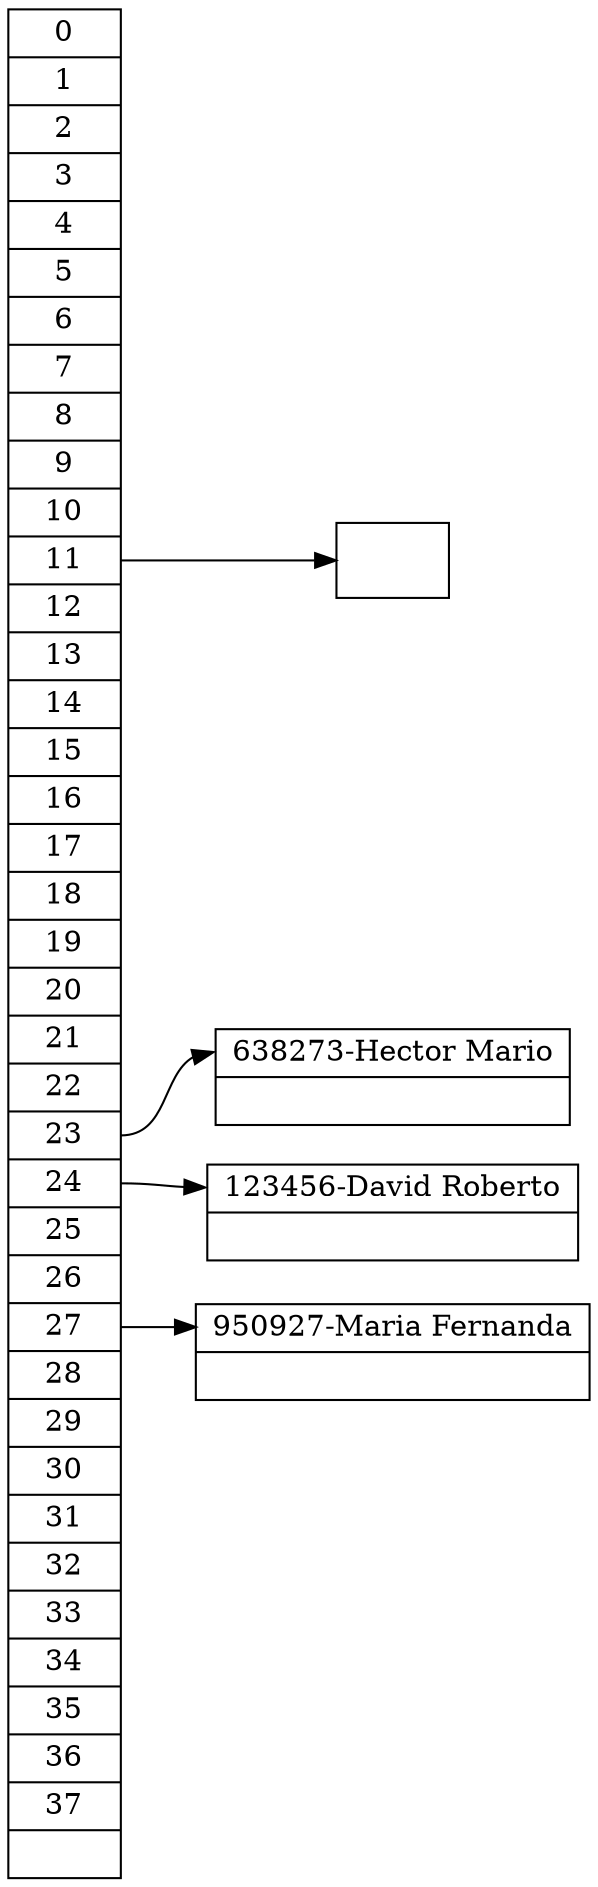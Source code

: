digraph G {

rankdir = LR; 
 node [shape=record];
hashTable[label="<f0>0|<f1>1|<f2>2|<f3>3|<f4>4|<f5>5|<f6>6|<f7>7|<f8>8|<f9>9|<f10>10|<f11>11|<f12>12|<f13>13|<f14>14|<f15>15|<f16>16|<f17>17|<f18>18|<f19>19|<f20>20|<f21>21|<f22>22|<f23>23|<f24>24|<f25>25|<f26>26|<f27>27|<f28>28|<f29>29|<f30>30|<f31>31|<f32>32|<f33>33|<f34>34|<f35>35|<f36>36|<f37>37|"];
node11 [label=""];
node23 [label="<f0> 638273-Hector Mario|"];
node24 [label="<f0> 123456-David Roberto|"];
node27 [label="<f0> 950927-Maria Fernanda|"];
hashTable:f11 -> node11:f0;
hashTable:f23 -> node23:f0;
hashTable:f24 -> node24:f0;
hashTable:f27 -> node27:f0;


}
